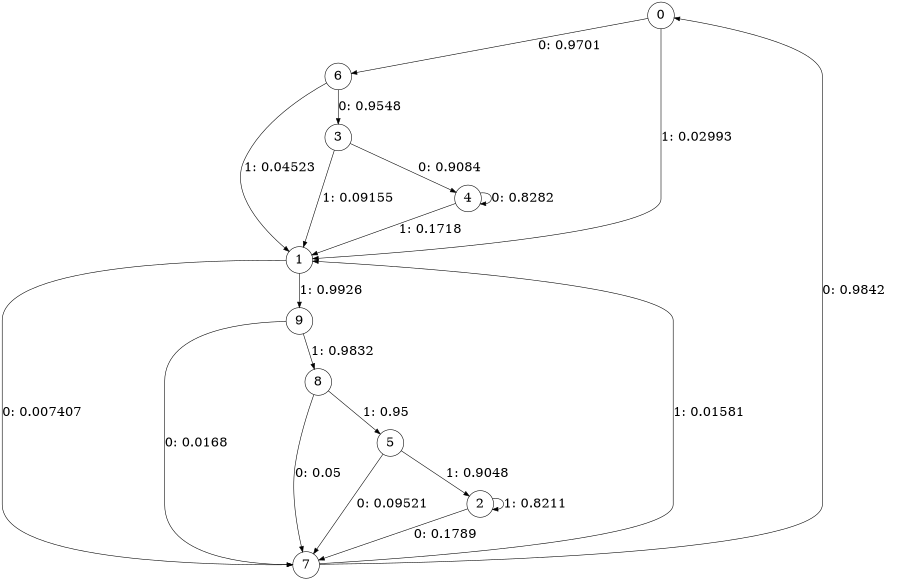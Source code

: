 digraph "ch1_both_short_L8" {
size = "6,8.5";
ratio = "fill";
node [shape = circle];
node [fontsize = 24];
edge [fontsize = 24];
0 -> 6 [label = "0: 0.9701   "];
0 -> 1 [label = "1: 0.02993  "];
1 -> 7 [label = "0: 0.007407  "];
1 -> 9 [label = "1: 0.9926   "];
2 -> 7 [label = "0: 0.1789   "];
2 -> 2 [label = "1: 0.8211   "];
3 -> 4 [label = "0: 0.9084   "];
3 -> 1 [label = "1: 0.09155  "];
4 -> 4 [label = "0: 0.8282   "];
4 -> 1 [label = "1: 0.1718   "];
5 -> 7 [label = "0: 0.09521  "];
5 -> 2 [label = "1: 0.9048   "];
6 -> 3 [label = "0: 0.9548   "];
6 -> 1 [label = "1: 0.04523  "];
7 -> 0 [label = "0: 0.9842   "];
7 -> 1 [label = "1: 0.01581  "];
8 -> 7 [label = "0: 0.05     "];
8 -> 5 [label = "1: 0.95     "];
9 -> 7 [label = "0: 0.0168   "];
9 -> 8 [label = "1: 0.9832   "];
}